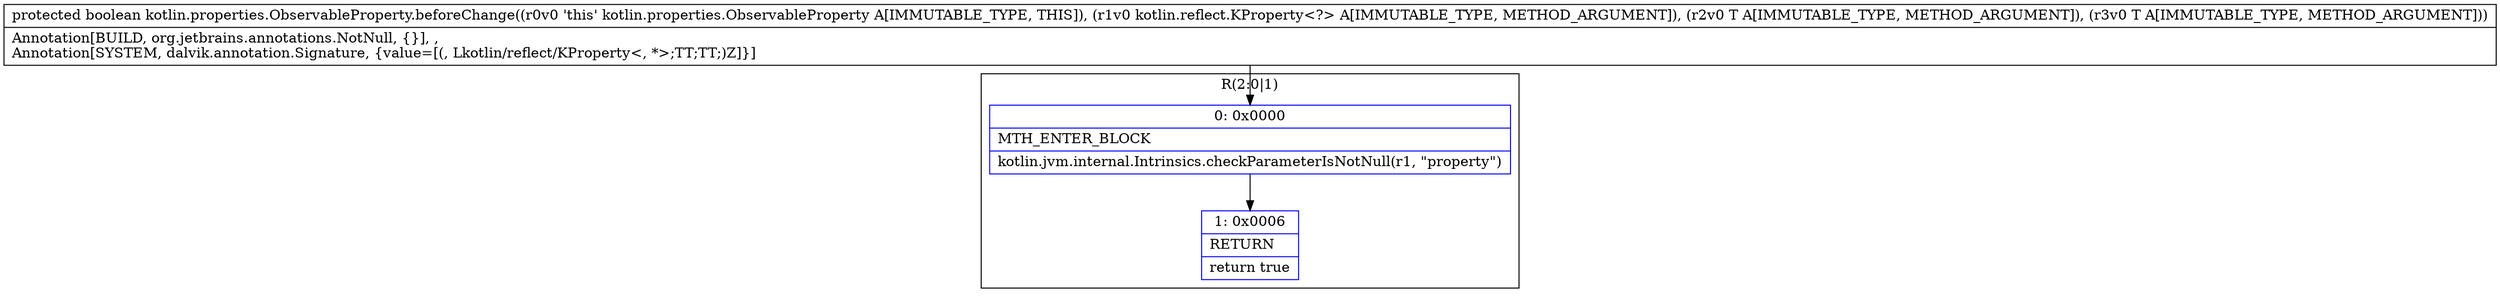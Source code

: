 digraph "CFG forkotlin.properties.ObservableProperty.beforeChange(Lkotlin\/reflect\/KProperty;Ljava\/lang\/Object;Ljava\/lang\/Object;)Z" {
subgraph cluster_Region_1686446222 {
label = "R(2:0|1)";
node [shape=record,color=blue];
Node_0 [shape=record,label="{0\:\ 0x0000|MTH_ENTER_BLOCK\l|kotlin.jvm.internal.Intrinsics.checkParameterIsNotNull(r1, \"property\")\l}"];
Node_1 [shape=record,label="{1\:\ 0x0006|RETURN\l|return true\l}"];
}
MethodNode[shape=record,label="{protected boolean kotlin.properties.ObservableProperty.beforeChange((r0v0 'this' kotlin.properties.ObservableProperty A[IMMUTABLE_TYPE, THIS]), (r1v0 kotlin.reflect.KProperty\<?\> A[IMMUTABLE_TYPE, METHOD_ARGUMENT]), (r2v0 T A[IMMUTABLE_TYPE, METHOD_ARGUMENT]), (r3v0 T A[IMMUTABLE_TYPE, METHOD_ARGUMENT]))  | Annotation[BUILD, org.jetbrains.annotations.NotNull, \{\}], , \lAnnotation[SYSTEM, dalvik.annotation.Signature, \{value=[(, Lkotlin\/reflect\/KProperty\<, *\>;TT;TT;)Z]\}]\l}"];
MethodNode -> Node_0;
Node_0 -> Node_1;
}

